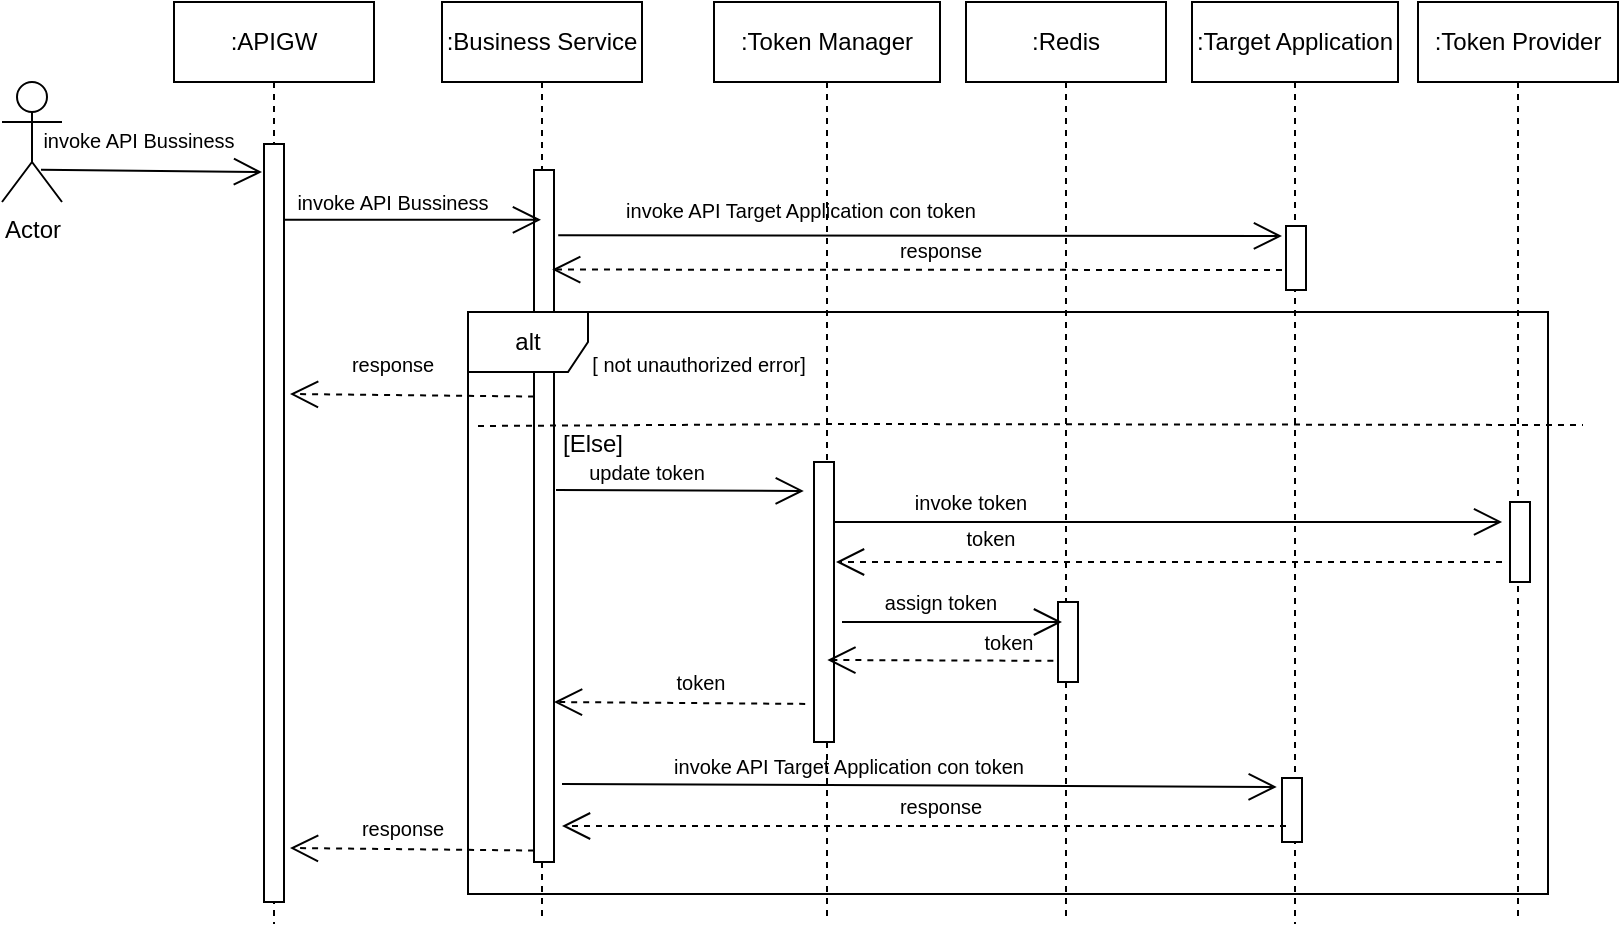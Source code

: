 <mxfile version="13.5.1" type="device"><diagram id="ZkdoGpub8CMOifr099Ty" name="Page-1"><mxGraphModel dx="1435" dy="791" grid="1" gridSize="10" guides="1" tooltips="1" connect="1" arrows="1" fold="1" page="1" pageScale="1" pageWidth="827" pageHeight="1169" math="0" shadow="0"><root><mxCell id="0"/><mxCell id="1" parent="0"/><mxCell id="OVOz2b1aGov80RNM3E5I-1" value=":Token Manager" style="shape=umlLifeline;perimeter=lifelinePerimeter;whiteSpace=wrap;html=1;container=1;collapsible=0;recursiveResize=0;outlineConnect=0;" parent="1" vertex="1"><mxGeometry x="356" y="139" width="113" height="460" as="geometry"/></mxCell><mxCell id="uarCrmnkgXMihIoiXQUC-20" value="" style="html=1;points=[];perimeter=orthogonalPerimeter;" parent="OVOz2b1aGov80RNM3E5I-1" vertex="1"><mxGeometry x="50" y="230" width="10" height="140" as="geometry"/></mxCell><mxCell id="OVOz2b1aGov80RNM3E5I-2" value=":Token Provider" style="shape=umlLifeline;perimeter=lifelinePerimeter;whiteSpace=wrap;html=1;container=1;collapsible=0;recursiveResize=0;outlineConnect=0;" parent="1" vertex="1"><mxGeometry x="708" y="139" width="100" height="460" as="geometry"/></mxCell><mxCell id="OVOz2b1aGov80RNM3E5I-4" value=":Business Service" style="shape=umlLifeline;perimeter=lifelinePerimeter;whiteSpace=wrap;html=1;container=1;collapsible=0;recursiveResize=0;outlineConnect=0;" parent="1" vertex="1"><mxGeometry x="220" y="139" width="100" height="460" as="geometry"/></mxCell><mxCell id="OVOz2b1aGov80RNM3E5I-8" value="" style="html=1;points=[];perimeter=orthogonalPerimeter;" parent="OVOz2b1aGov80RNM3E5I-4" vertex="1"><mxGeometry x="46" y="84" width="10" height="346" as="geometry"/></mxCell><mxCell id="uarCrmnkgXMihIoiXQUC-25" value="" style="endArrow=open;endFill=1;endSize=12;html=1;entryX=-0.263;entryY=0.139;entryDx=0;entryDy=0;entryPerimeter=0;" parent="OVOz2b1aGov80RNM3E5I-4" target="3lI5a3397UhNB7n6ZLXi-13" edge="1"><mxGeometry width="160" relative="1" as="geometry"><mxPoint x="60" y="391" as="sourcePoint"/><mxPoint x="220" y="391" as="targetPoint"/></mxGeometry></mxCell><mxCell id="OVOz2b1aGov80RNM3E5I-5" value="Actor" style="shape=umlActor;verticalLabelPosition=bottom;verticalAlign=top;html=1;" parent="1" vertex="1"><mxGeometry y="179" width="30" height="60" as="geometry"/></mxCell><mxCell id="OVOz2b1aGov80RNM3E5I-6" value="" style="endArrow=open;endFill=1;endSize=12;html=1;exitX=0.059;exitY=1.244;exitDx=0;exitDy=0;exitPerimeter=0;" parent="1" source="OVOz2b1aGov80RNM3E5I-7" edge="1"><mxGeometry width="160" relative="1" as="geometry"><mxPoint x="51" y="224" as="sourcePoint"/><mxPoint x="130" y="224" as="targetPoint"/></mxGeometry></mxCell><mxCell id="OVOz2b1aGov80RNM3E5I-7" value="&lt;font style=&quot;font-size: 10px&quot;&gt;invoke API Bussiness&lt;/font&gt;" style="text;html=1;align=center;verticalAlign=middle;resizable=0;points=[];autosize=1;" parent="1" vertex="1"><mxGeometry x="13" y="198" width="110" height="20" as="geometry"/></mxCell><mxCell id="OVOz2b1aGov80RNM3E5I-3" value=":Redis" style="shape=umlLifeline;perimeter=lifelinePerimeter;whiteSpace=wrap;html=1;container=1;collapsible=0;recursiveResize=0;outlineConnect=0;" parent="1" vertex="1"><mxGeometry x="482" y="139" width="100" height="460" as="geometry"/></mxCell><mxCell id="OVOz2b1aGov80RNM3E5I-44" value="" style="html=1;points=[];perimeter=orthogonalPerimeter;" parent="OVOz2b1aGov80RNM3E5I-3" vertex="1"><mxGeometry x="46" y="300" width="10" height="40" as="geometry"/></mxCell><mxCell id="OVOz2b1aGov80RNM3E5I-30" value="" style="html=1;points=[];perimeter=orthogonalPerimeter;" parent="1" vertex="1"><mxGeometry x="754" y="389" width="10" height="40" as="geometry"/></mxCell><mxCell id="OVOz2b1aGov80RNM3E5I-33" value="" style="endArrow=open;endFill=1;endSize=12;html=1;entryX=-0.394;entryY=0.249;entryDx=0;entryDy=0;entryPerimeter=0;" parent="1" target="OVOz2b1aGov80RNM3E5I-30" edge="1"><mxGeometry width="160" relative="1" as="geometry"><mxPoint x="416" y="399" as="sourcePoint"/><mxPoint x="744.5" y="399" as="targetPoint"/><Array as="points"><mxPoint x="675" y="399"/></Array></mxGeometry></mxCell><mxCell id="OVOz2b1aGov80RNM3E5I-38" value="&lt;font style=&quot;font-size: 10px&quot;&gt;invoke token&lt;/font&gt;" style="text;html=1;align=center;verticalAlign=middle;resizable=0;points=[];autosize=1;" parent="1" vertex="1"><mxGeometry x="449" y="379" width="70" height="20" as="geometry"/></mxCell><mxCell id="OVOz2b1aGov80RNM3E5I-39" value="" style="endArrow=open;endFill=1;endSize=12;html=1;dashed=1;" parent="1" edge="1"><mxGeometry width="160" relative="1" as="geometry"><mxPoint x="750" y="419" as="sourcePoint"/><mxPoint x="417" y="419" as="targetPoint"/></mxGeometry></mxCell><mxCell id="OVOz2b1aGov80RNM3E5I-40" value="&lt;font style=&quot;font-size: 10px&quot;&gt;token&lt;/font&gt;" style="text;html=1;align=center;verticalAlign=middle;resizable=0;points=[];autosize=1;" parent="1" vertex="1"><mxGeometry x="474" y="397" width="40" height="20" as="geometry"/></mxCell><mxCell id="OVOz2b1aGov80RNM3E5I-45" value="" style="endArrow=open;endFill=1;endSize=12;html=1;entryX=1.175;entryY=0;entryDx=0;entryDy=0;entryPerimeter=0;" parent="1" target="OVOz2b1aGov80RNM3E5I-48" edge="1"><mxGeometry width="160" relative="1" as="geometry"><mxPoint x="420" y="449" as="sourcePoint"/><mxPoint x="538" y="449" as="targetPoint"/></mxGeometry></mxCell><mxCell id="OVOz2b1aGov80RNM3E5I-46" value="" style="endArrow=open;endFill=1;endSize=12;html=1;dashed=1;exitX=1.067;exitY=0.97;exitDx=0;exitDy=0;exitPerimeter=0;" parent="1" source="OVOz2b1aGov80RNM3E5I-48" edge="1"><mxGeometry width="160" relative="1" as="geometry"><mxPoint x="538" y="468" as="sourcePoint"/><mxPoint x="412.68" y="468" as="targetPoint"/></mxGeometry></mxCell><mxCell id="OVOz2b1aGov80RNM3E5I-47" value="" style="endArrow=open;endFill=1;endSize=12;html=1;dashed=1;exitX=-0.141;exitY=0.892;exitDx=0;exitDy=0;exitPerimeter=0;" parent="1" edge="1"><mxGeometry width="160" relative="1" as="geometry"><mxPoint x="401.59" y="489.948" as="sourcePoint"/><mxPoint x="276" y="489" as="targetPoint"/><Array as="points"/></mxGeometry></mxCell><mxCell id="OVOz2b1aGov80RNM3E5I-48" value="&lt;font style=&quot;font-size: 10px&quot;&gt;token&lt;/font&gt;" style="text;html=1;align=center;verticalAlign=middle;resizable=0;points=[];autosize=1;" parent="1" vertex="1"><mxGeometry x="483" y="449" width="40" height="20" as="geometry"/></mxCell><mxCell id="OVOz2b1aGov80RNM3E5I-49" value="&lt;font style=&quot;font-size: 10px&quot;&gt;token&lt;/font&gt;" style="text;html=1;align=center;verticalAlign=middle;resizable=0;points=[];autosize=1;" parent="1" vertex="1"><mxGeometry x="329" y="469" width="40" height="20" as="geometry"/></mxCell><mxCell id="OVOz2b1aGov80RNM3E5I-50" value="&lt;font style=&quot;font-size: 10px&quot;&gt;assign token&lt;/font&gt;" style="text;html=1;align=center;verticalAlign=middle;resizable=0;points=[];autosize=1;" parent="1" vertex="1"><mxGeometry x="434" y="429" width="70" height="20" as="geometry"/></mxCell><mxCell id="3lI5a3397UhNB7n6ZLXi-1" value=":APIGW" style="shape=umlLifeline;perimeter=lifelinePerimeter;whiteSpace=wrap;html=1;container=1;collapsible=0;recursiveResize=0;outlineConnect=0;" parent="1" vertex="1"><mxGeometry x="86" y="139" width="100" height="461" as="geometry"/></mxCell><mxCell id="3lI5a3397UhNB7n6ZLXi-3" value="" style="html=1;points=[];perimeter=orthogonalPerimeter;" parent="3lI5a3397UhNB7n6ZLXi-1" vertex="1"><mxGeometry x="45" y="71" width="10" height="379" as="geometry"/></mxCell><mxCell id="3lI5a3397UhNB7n6ZLXi-7" value=":Target Application" style="shape=umlLifeline;perimeter=lifelinePerimeter;whiteSpace=wrap;html=1;container=1;collapsible=0;recursiveResize=0;outlineConnect=0;" parent="1" vertex="1"><mxGeometry x="595" y="139" width="103" height="461" as="geometry"/></mxCell><mxCell id="3lI5a3397UhNB7n6ZLXi-13" value="" style="html=1;points=[];perimeter=orthogonalPerimeter;" parent="3lI5a3397UhNB7n6ZLXi-7" vertex="1"><mxGeometry x="45" y="388" width="10" height="32" as="geometry"/></mxCell><mxCell id="OVOz2b1aGov80RNM3E5I-25" value="" style="endArrow=none;endFill=0;endSize=12;html=1;dashed=1;" parent="3lI5a3397UhNB7n6ZLXi-7" edge="1"><mxGeometry width="160" relative="1" as="geometry"><mxPoint x="-357" y="212" as="sourcePoint"/><mxPoint x="195.5" y="211.5" as="targetPoint"/><Array as="points"><mxPoint x="-173.5" y="211"/></Array></mxGeometry></mxCell><mxCell id="uarCrmnkgXMihIoiXQUC-8" value="&lt;font style=&quot;font-size: 10px&quot;&gt;[ not unauthorized error]&lt;/font&gt;" style="text;html=1;align=center;verticalAlign=middle;resizable=0;points=[];autosize=1;" parent="3lI5a3397UhNB7n6ZLXi-7" vertex="1"><mxGeometry x="-307" y="171" width="120" height="20" as="geometry"/></mxCell><mxCell id="3lI5a3397UhNB7n6ZLXi-10" value="&lt;font style=&quot;font-size: 10px&quot;&gt;invoke API Bussiness&lt;/font&gt;" style="text;html=1;align=center;verticalAlign=middle;resizable=0;points=[];autosize=1;" parent="1" vertex="1"><mxGeometry x="140" y="229" width="110" height="20" as="geometry"/></mxCell><mxCell id="3lI5a3397UhNB7n6ZLXi-11" value="" style="endArrow=open;endFill=1;endSize=12;html=1;exitX=1.026;exitY=0.1;exitDx=0;exitDy=0;exitPerimeter=0;" parent="1" source="3lI5a3397UhNB7n6ZLXi-3" target="OVOz2b1aGov80RNM3E5I-4" edge="1"><mxGeometry width="160" relative="1" as="geometry"><mxPoint x="171" y="244" as="sourcePoint"/><mxPoint x="250" y="244" as="targetPoint"/></mxGeometry></mxCell><mxCell id="3lI5a3397UhNB7n6ZLXi-16" value="" style="endArrow=open;endFill=1;endSize=12;html=1;exitX=1.211;exitY=0.892;exitDx=0;exitDy=0;exitPerimeter=0;" parent="1" edge="1"><mxGeometry width="160" relative="1" as="geometry"><mxPoint x="278.11" y="255.632" as="sourcePoint"/><mxPoint x="640" y="256" as="targetPoint"/></mxGeometry></mxCell><mxCell id="3lI5a3397UhNB7n6ZLXi-17" value="&lt;font style=&quot;font-size: 10px&quot;&gt;invoke API Target Application con token&lt;/font&gt;" style="text;html=1;align=center;verticalAlign=middle;resizable=0;points=[];autosize=1;" parent="1" vertex="1"><mxGeometry x="328" y="511" width="190" height="20" as="geometry"/></mxCell><mxCell id="3lI5a3397UhNB7n6ZLXi-20" value="" style="endArrow=open;endFill=1;endSize=12;html=1;entryX=0.909;entryY=0.93;entryDx=0;entryDy=0;entryPerimeter=0;dashed=1;" parent="1" edge="1"><mxGeometry width="160" relative="1" as="geometry"><mxPoint x="640" y="273" as="sourcePoint"/><mxPoint x="275.09" y="272.78" as="targetPoint"/></mxGeometry></mxCell><mxCell id="3lI5a3397UhNB7n6ZLXi-23" value="&lt;font style=&quot;font-size: 10px&quot;&gt;response&lt;/font&gt;" style="text;html=1;align=center;verticalAlign=middle;resizable=0;points=[];autosize=1;" parent="1" vertex="1"><mxGeometry x="439" y="531" width="60" height="20" as="geometry"/></mxCell><mxCell id="3lI5a3397UhNB7n6ZLXi-25" value="" style="endArrow=open;endFill=1;endSize=12;html=1;dashed=1;exitX=0.004;exitY=0.284;exitDx=0;exitDy=0;exitPerimeter=0;" parent="1" edge="1"><mxGeometry width="160" relative="1" as="geometry"><mxPoint x="266.04" y="336.264" as="sourcePoint"/><mxPoint x="144" y="335" as="targetPoint"/><Array as="points"/></mxGeometry></mxCell><mxCell id="3lI5a3397UhNB7n6ZLXi-26" value="&lt;font style=&quot;font-size: 10px&quot;&gt;response&lt;/font&gt;" style="text;html=1;align=center;verticalAlign=middle;resizable=0;points=[];autosize=1;" parent="1" vertex="1"><mxGeometry x="165" y="310" width="60" height="20" as="geometry"/></mxCell><mxCell id="uarCrmnkgXMihIoiXQUC-4" value="&lt;font style=&quot;font-size: 10px&quot;&gt;update token&lt;/font&gt;" style="text;html=1;align=center;verticalAlign=middle;resizable=0;points=[];autosize=1;" parent="1" vertex="1"><mxGeometry x="287" y="364" width="70" height="20" as="geometry"/></mxCell><mxCell id="uarCrmnkgXMihIoiXQUC-9" value="[Else]" style="text;html=1;resizable=0;autosize=1;align=center;verticalAlign=middle;points=[];fillColor=none;strokeColor=none;rounded=0;" parent="1" vertex="1"><mxGeometry x="270" y="350" width="50" height="20" as="geometry"/></mxCell><mxCell id="uarCrmnkgXMihIoiXQUC-16" value="" style="html=1;points=[];perimeter=orthogonalPerimeter;" parent="1" vertex="1"><mxGeometry x="642" y="251" width="10" height="32" as="geometry"/></mxCell><mxCell id="uarCrmnkgXMihIoiXQUC-17" value="&lt;font style=&quot;font-size: 10px&quot;&gt;invoke API Target Application con token&lt;/font&gt;" style="text;html=1;align=center;verticalAlign=middle;resizable=0;points=[];autosize=1;" parent="1" vertex="1"><mxGeometry x="304" y="233" width="190" height="20" as="geometry"/></mxCell><mxCell id="uarCrmnkgXMihIoiXQUC-18" value="&lt;font style=&quot;font-size: 10px&quot;&gt;response&lt;/font&gt;" style="text;html=1;align=center;verticalAlign=middle;resizable=0;points=[];autosize=1;" parent="1" vertex="1"><mxGeometry x="439" y="253" width="60" height="20" as="geometry"/></mxCell><mxCell id="uarCrmnkgXMihIoiXQUC-21" value="" style="endArrow=open;endFill=1;endSize=12;html=1;entryX=-0.01;entryY=0.082;entryDx=0;entryDy=0;entryPerimeter=0;" parent="1" edge="1"><mxGeometry width="160" relative="1" as="geometry"><mxPoint x="277" y="383" as="sourcePoint"/><mxPoint x="400.9" y="383.48" as="targetPoint"/></mxGeometry></mxCell><mxCell id="uarCrmnkgXMihIoiXQUC-22" value="&lt;font style=&quot;font-size: 10px&quot;&gt;response&lt;/font&gt;" style="text;html=1;align=center;verticalAlign=middle;resizable=0;points=[];autosize=1;" parent="1" vertex="1"><mxGeometry x="170" y="542" width="60" height="20" as="geometry"/></mxCell><mxCell id="uarCrmnkgXMihIoiXQUC-23" value="" style="endArrow=open;endFill=1;endSize=12;html=1;dashed=1;exitX=0.004;exitY=0.284;exitDx=0;exitDy=0;exitPerimeter=0;" parent="1" edge="1"><mxGeometry width="160" relative="1" as="geometry"><mxPoint x="266.04" y="563.264" as="sourcePoint"/><mxPoint x="144" y="562" as="targetPoint"/><Array as="points"/></mxGeometry></mxCell><mxCell id="uarCrmnkgXMihIoiXQUC-24" value="" style="endArrow=open;endFill=1;endSize=12;html=1;dashed=1;" parent="1" edge="1"><mxGeometry width="160" relative="1" as="geometry"><mxPoint x="642" y="551" as="sourcePoint"/><mxPoint x="280" y="551" as="targetPoint"/></mxGeometry></mxCell><mxCell id="uarCrmnkgXMihIoiXQUC-19" value="alt" style="shape=umlFrame;whiteSpace=wrap;html=1;" parent="1" vertex="1"><mxGeometry x="233" y="294" width="540" height="291" as="geometry"/></mxCell></root></mxGraphModel></diagram></mxfile>